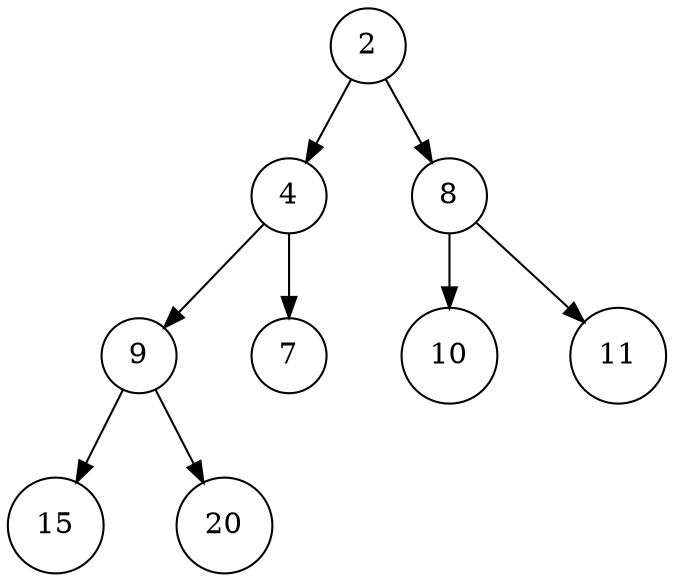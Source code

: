  digraph minBinaryHeapTree {
    node[shape=circle]
 	graph [ dpi = 300 ]; 
 	size ="50";
 	nodesep=0.5;
    ranksep=0.5;
    2 -> 4;
    2 -> 8;
    4 -> 9;
    4 -> 7;
    9 -> 15;
    9 -> 20;
    8 -> 10;
    8 -> 11;

 }    
